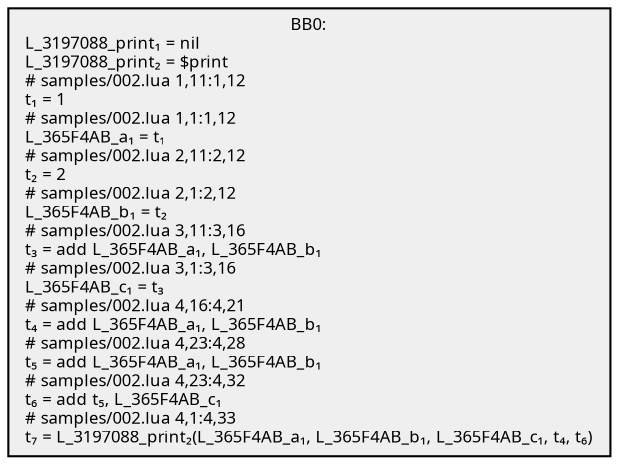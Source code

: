 digraph {
  node[shape=box style=filled fontsize=8 fontname="Cascadia Code" fillcolor="#efefef"];
  BB0 [label="BB0:\nL_3197088_print₁ = nil\lL_3197088_print₂ = $print\l# samples/002.lua 1,11:1,12\lt₁ = 1\l# samples/002.lua 1,1:1,12\lL_365F4AB_a₁ = t₁\l# samples/002.lua 2,11:2,12\lt₂ = 2\l# samples/002.lua 2,1:2,12\lL_365F4AB_b₁ = t₂\l# samples/002.lua 3,11:3,16\lt₃ = add L_365F4AB_a₁, L_365F4AB_b₁\l# samples/002.lua 3,1:3,16\lL_365F4AB_c₁ = t₃\l# samples/002.lua 4,16:4,21\lt₄ = add L_365F4AB_a₁, L_365F4AB_b₁\l# samples/002.lua 4,23:4,28\lt₅ = add L_365F4AB_a₁, L_365F4AB_b₁\l# samples/002.lua 4,23:4,32\lt₆ = add t₅, L_365F4AB_c₁\l# samples/002.lua 4,1:4,33\lt₇ = L_3197088_print₂(L_365F4AB_a₁, L_365F4AB_b₁, L_365F4AB_c₁, t₄, t₆)\l"];

}
